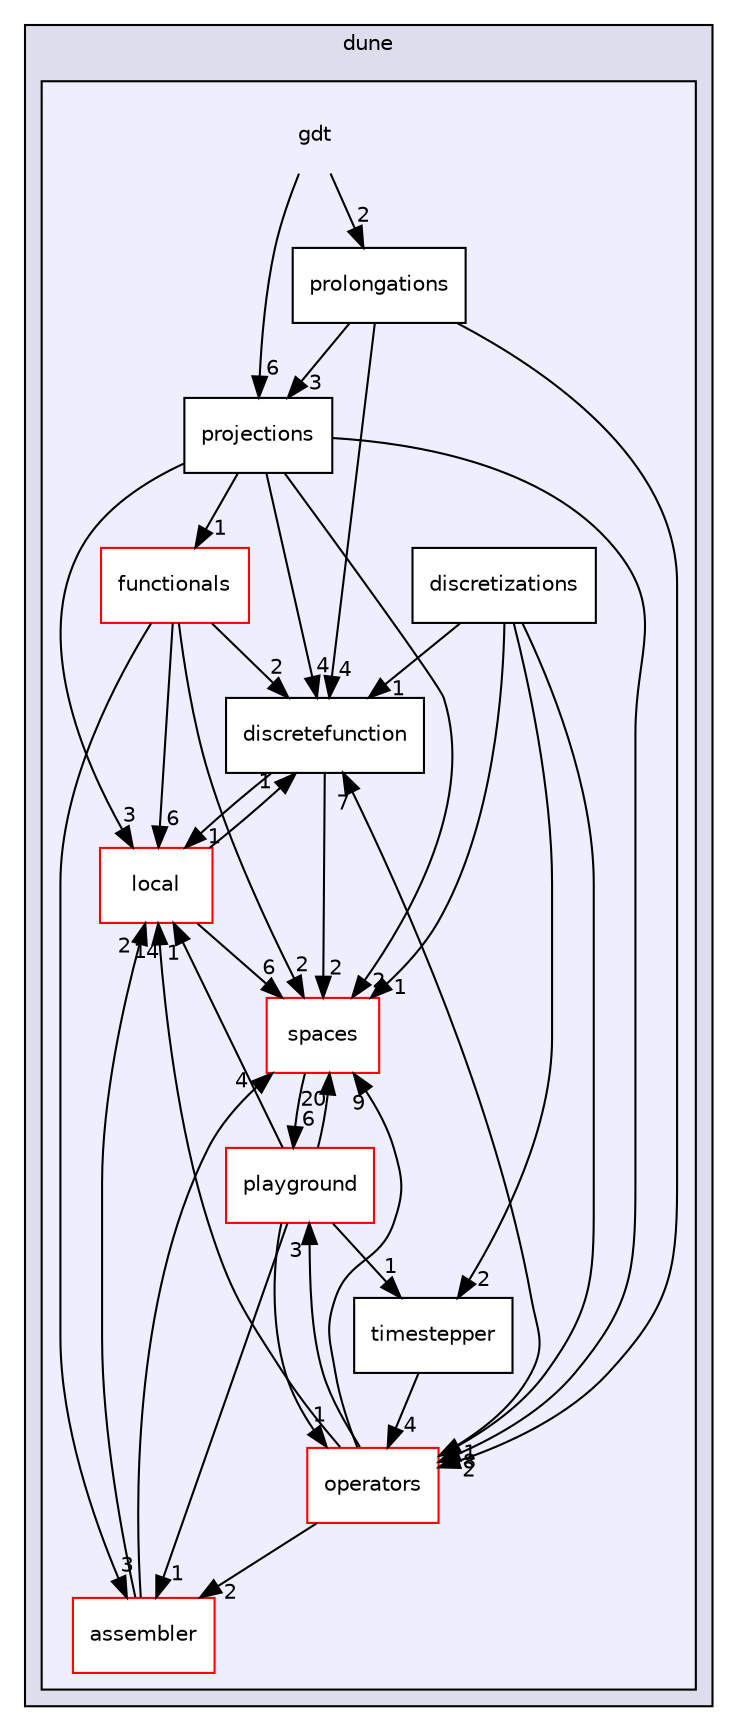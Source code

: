 digraph "gdt" {
  compound=true
  node [ fontsize="10", fontname="Helvetica"];
  edge [ labelfontsize="10", labelfontname="Helvetica"];
  subgraph clusterdir_16224573f43954b382d54ec1df2a2147 {
    graph [ bgcolor="#ddddee", pencolor="black", label="dune" fontname="Helvetica", fontsize="10", URL="dir_16224573f43954b382d54ec1df2a2147.html"]
  subgraph clusterdir_f1992dd472896fb89117bdc8155a3e1c {
    graph [ bgcolor="#eeeeff", pencolor="black", label="" URL="dir_f1992dd472896fb89117bdc8155a3e1c.html"];
    dir_f1992dd472896fb89117bdc8155a3e1c [shape=plaintext label="gdt"];
    dir_2b02b4f0649b0905b779ae429fc5ade2 [shape=box label="assembler" color="red" fillcolor="white" style="filled" URL="dir_2b02b4f0649b0905b779ae429fc5ade2.html"];
    dir_0e08db9718cdc017276840d0b5dc9bb6 [shape=box label="discretefunction" color="black" fillcolor="white" style="filled" URL="dir_0e08db9718cdc017276840d0b5dc9bb6.html"];
    dir_1c4344a5cb9f11364009bdabd5974453 [shape=box label="discretizations" color="black" fillcolor="white" style="filled" URL="dir_1c4344a5cb9f11364009bdabd5974453.html"];
    dir_b88ba22195be87413f0714aa36685cef [shape=box label="functionals" color="red" fillcolor="white" style="filled" URL="dir_b88ba22195be87413f0714aa36685cef.html"];
    dir_7df66b530ab698acb840d3fba4a971eb [shape=box label="local" color="red" fillcolor="white" style="filled" URL="dir_7df66b530ab698acb840d3fba4a971eb.html"];
    dir_91b47eb1f5534b791b2db4e72c4ced9d [shape=box label="operators" color="red" fillcolor="white" style="filled" URL="dir_91b47eb1f5534b791b2db4e72c4ced9d.html"];
    dir_c0688d8f58f2ac48be580c635590bfde [shape=box label="playground" color="red" fillcolor="white" style="filled" URL="dir_c0688d8f58f2ac48be580c635590bfde.html"];
    dir_2354bf4875ad6407b07178770768fbc9 [shape=box label="projections" color="black" fillcolor="white" style="filled" URL="dir_2354bf4875ad6407b07178770768fbc9.html"];
    dir_e933303e01300794100a8d9c50f40ffb [shape=box label="prolongations" color="black" fillcolor="white" style="filled" URL="dir_e933303e01300794100a8d9c50f40ffb.html"];
    dir_c10f7938b13dcbddf851adbb235e7250 [shape=box label="spaces" color="red" fillcolor="white" style="filled" URL="dir_c10f7938b13dcbddf851adbb235e7250.html"];
    dir_dcfbe8758bba0745af0c464c9828dc4a [shape=box label="timestepper" color="black" fillcolor="white" style="filled" URL="dir_dcfbe8758bba0745af0c464c9828dc4a.html"];
  }
  }
  dir_dcfbe8758bba0745af0c464c9828dc4a->dir_91b47eb1f5534b791b2db4e72c4ced9d [headlabel="4", labeldistance=1.5 headhref="dir_000004_000005.html"];
  dir_91b47eb1f5534b791b2db4e72c4ced9d->dir_0e08db9718cdc017276840d0b5dc9bb6 [headlabel="7", labeldistance=1.5 headhref="dir_000005_000022.html"];
  dir_91b47eb1f5534b791b2db4e72c4ced9d->dir_c0688d8f58f2ac48be580c635590bfde [headlabel="3", labeldistance=1.5 headhref="dir_000005_000019.html"];
  dir_91b47eb1f5534b791b2db4e72c4ced9d->dir_c10f7938b13dcbddf851adbb235e7250 [headlabel="9", labeldistance=1.5 headhref="dir_000005_000007.html"];
  dir_91b47eb1f5534b791b2db4e72c4ced9d->dir_2b02b4f0649b0905b779ae429fc5ade2 [headlabel="2", labeldistance=1.5 headhref="dir_000005_000012.html"];
  dir_91b47eb1f5534b791b2db4e72c4ced9d->dir_7df66b530ab698acb840d3fba4a971eb [headlabel="14", labeldistance=1.5 headhref="dir_000005_000017.html"];
  dir_0e08db9718cdc017276840d0b5dc9bb6->dir_c10f7938b13dcbddf851adbb235e7250 [headlabel="2", labeldistance=1.5 headhref="dir_000022_000007.html"];
  dir_0e08db9718cdc017276840d0b5dc9bb6->dir_7df66b530ab698acb840d3fba4a971eb [headlabel="1", labeldistance=1.5 headhref="dir_000022_000017.html"];
  dir_c0688d8f58f2ac48be580c635590bfde->dir_dcfbe8758bba0745af0c464c9828dc4a [headlabel="1", labeldistance=1.5 headhref="dir_000019_000004.html"];
  dir_c0688d8f58f2ac48be580c635590bfde->dir_91b47eb1f5534b791b2db4e72c4ced9d [headlabel="1", labeldistance=1.5 headhref="dir_000019_000005.html"];
  dir_c0688d8f58f2ac48be580c635590bfde->dir_c10f7938b13dcbddf851adbb235e7250 [headlabel="20", labeldistance=1.5 headhref="dir_000019_000007.html"];
  dir_c0688d8f58f2ac48be580c635590bfde->dir_2b02b4f0649b0905b779ae429fc5ade2 [headlabel="1", labeldistance=1.5 headhref="dir_000019_000012.html"];
  dir_c0688d8f58f2ac48be580c635590bfde->dir_7df66b530ab698acb840d3fba4a971eb [headlabel="1", labeldistance=1.5 headhref="dir_000019_000017.html"];
  dir_b88ba22195be87413f0714aa36685cef->dir_0e08db9718cdc017276840d0b5dc9bb6 [headlabel="2", labeldistance=1.5 headhref="dir_000014_000022.html"];
  dir_b88ba22195be87413f0714aa36685cef->dir_c10f7938b13dcbddf851adbb235e7250 [headlabel="2", labeldistance=1.5 headhref="dir_000014_000007.html"];
  dir_b88ba22195be87413f0714aa36685cef->dir_2b02b4f0649b0905b779ae429fc5ade2 [headlabel="3", labeldistance=1.5 headhref="dir_000014_000012.html"];
  dir_b88ba22195be87413f0714aa36685cef->dir_7df66b530ab698acb840d3fba4a971eb [headlabel="6", labeldistance=1.5 headhref="dir_000014_000017.html"];
  dir_f1992dd472896fb89117bdc8155a3e1c->dir_2354bf4875ad6407b07178770768fbc9 [headlabel="6", labeldistance=1.5 headhref="dir_000003_000026.html"];
  dir_f1992dd472896fb89117bdc8155a3e1c->dir_e933303e01300794100a8d9c50f40ffb [headlabel="2", labeldistance=1.5 headhref="dir_000003_000040.html"];
  dir_2354bf4875ad6407b07178770768fbc9->dir_91b47eb1f5534b791b2db4e72c4ced9d [headlabel="8", labeldistance=1.5 headhref="dir_000026_000005.html"];
  dir_2354bf4875ad6407b07178770768fbc9->dir_0e08db9718cdc017276840d0b5dc9bb6 [headlabel="4", labeldistance=1.5 headhref="dir_000026_000022.html"];
  dir_2354bf4875ad6407b07178770768fbc9->dir_b88ba22195be87413f0714aa36685cef [headlabel="1", labeldistance=1.5 headhref="dir_000026_000014.html"];
  dir_2354bf4875ad6407b07178770768fbc9->dir_c10f7938b13dcbddf851adbb235e7250 [headlabel="2", labeldistance=1.5 headhref="dir_000026_000007.html"];
  dir_2354bf4875ad6407b07178770768fbc9->dir_7df66b530ab698acb840d3fba4a971eb [headlabel="3", labeldistance=1.5 headhref="dir_000026_000017.html"];
  dir_c10f7938b13dcbddf851adbb235e7250->dir_c0688d8f58f2ac48be580c635590bfde [headlabel="6", labeldistance=1.5 headhref="dir_000007_000019.html"];
  dir_2b02b4f0649b0905b779ae429fc5ade2->dir_c10f7938b13dcbddf851adbb235e7250 [headlabel="4", labeldistance=1.5 headhref="dir_000012_000007.html"];
  dir_2b02b4f0649b0905b779ae429fc5ade2->dir_7df66b530ab698acb840d3fba4a971eb [headlabel="2", labeldistance=1.5 headhref="dir_000012_000017.html"];
  dir_1c4344a5cb9f11364009bdabd5974453->dir_dcfbe8758bba0745af0c464c9828dc4a [headlabel="2", labeldistance=1.5 headhref="dir_000023_000004.html"];
  dir_1c4344a5cb9f11364009bdabd5974453->dir_91b47eb1f5534b791b2db4e72c4ced9d [headlabel="1", labeldistance=1.5 headhref="dir_000023_000005.html"];
  dir_1c4344a5cb9f11364009bdabd5974453->dir_0e08db9718cdc017276840d0b5dc9bb6 [headlabel="1", labeldistance=1.5 headhref="dir_000023_000022.html"];
  dir_1c4344a5cb9f11364009bdabd5974453->dir_c10f7938b13dcbddf851adbb235e7250 [headlabel="1", labeldistance=1.5 headhref="dir_000023_000007.html"];
  dir_7df66b530ab698acb840d3fba4a971eb->dir_0e08db9718cdc017276840d0b5dc9bb6 [headlabel="1", labeldistance=1.5 headhref="dir_000017_000022.html"];
  dir_7df66b530ab698acb840d3fba4a971eb->dir_c10f7938b13dcbddf851adbb235e7250 [headlabel="6", labeldistance=1.5 headhref="dir_000017_000007.html"];
  dir_e933303e01300794100a8d9c50f40ffb->dir_91b47eb1f5534b791b2db4e72c4ced9d [headlabel="2", labeldistance=1.5 headhref="dir_000040_000005.html"];
  dir_e933303e01300794100a8d9c50f40ffb->dir_0e08db9718cdc017276840d0b5dc9bb6 [headlabel="4", labeldistance=1.5 headhref="dir_000040_000022.html"];
  dir_e933303e01300794100a8d9c50f40ffb->dir_2354bf4875ad6407b07178770768fbc9 [headlabel="3", labeldistance=1.5 headhref="dir_000040_000026.html"];
}

